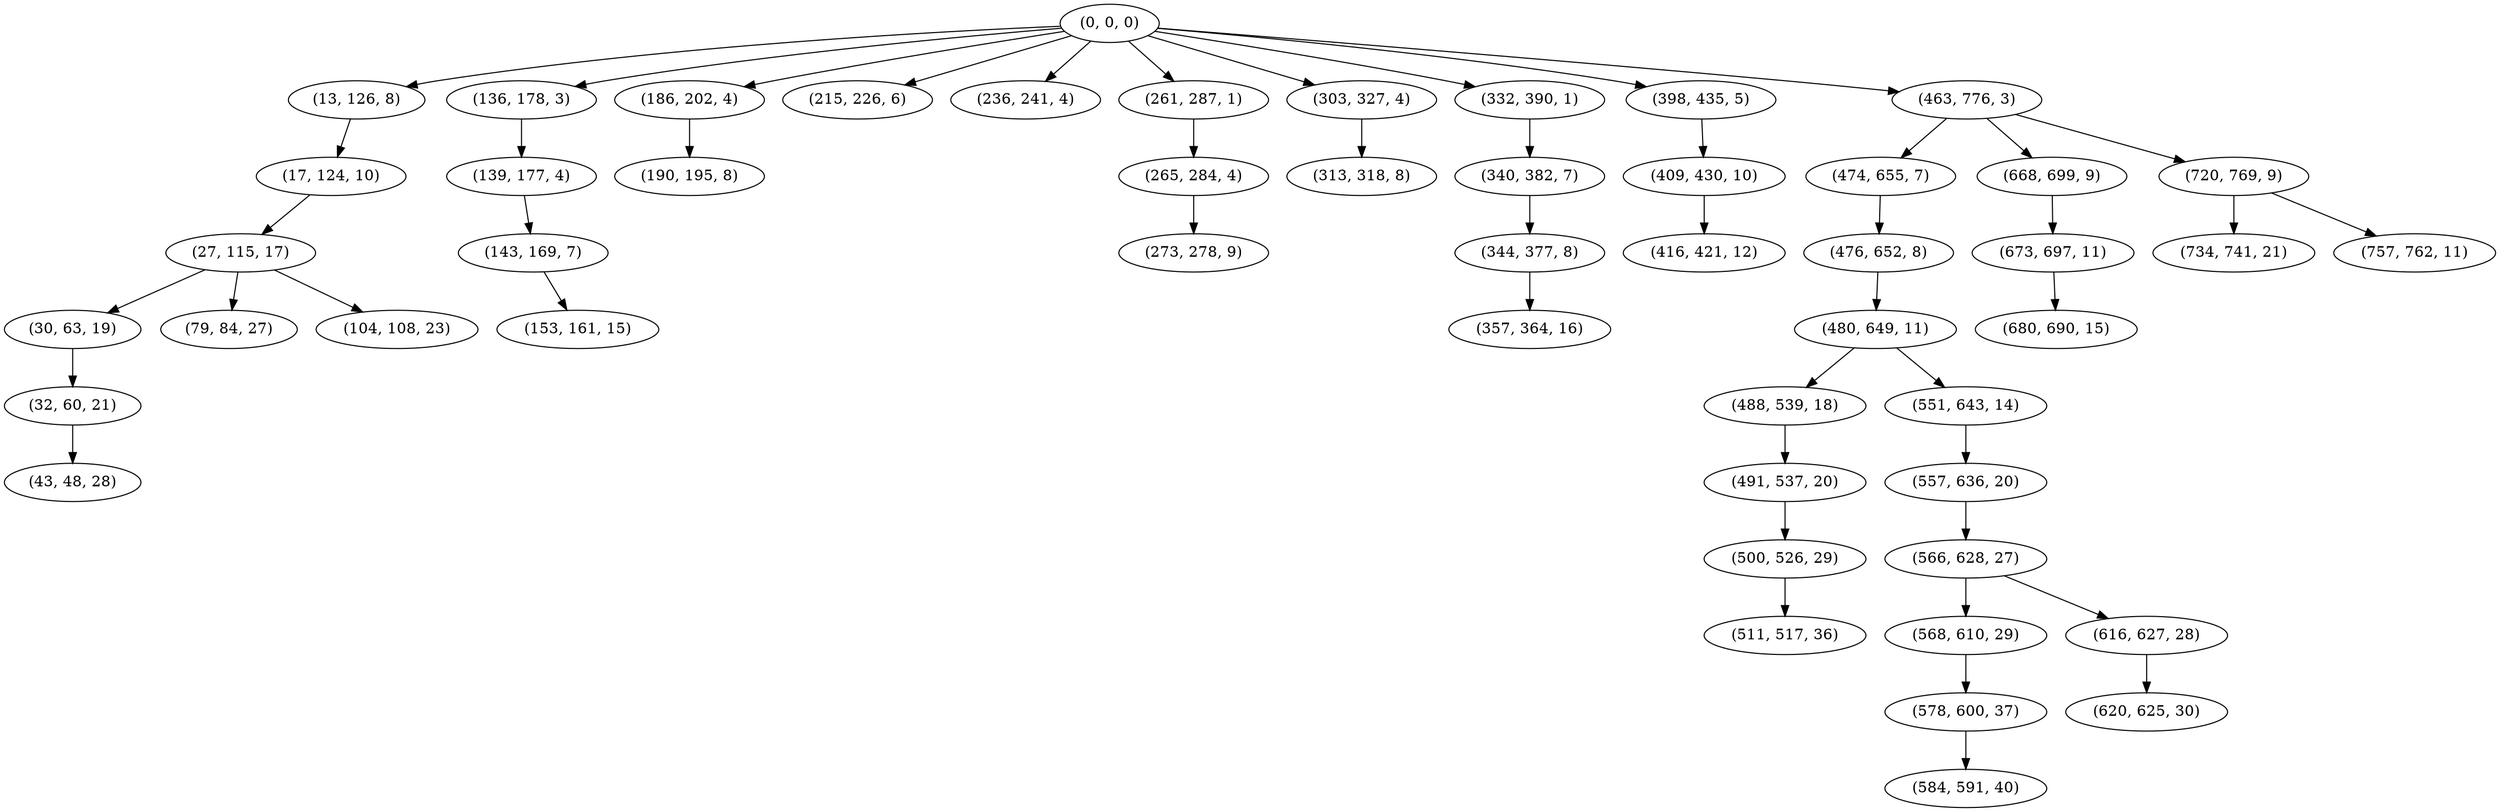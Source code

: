 digraph tree {
    "(0, 0, 0)";
    "(13, 126, 8)";
    "(17, 124, 10)";
    "(27, 115, 17)";
    "(30, 63, 19)";
    "(32, 60, 21)";
    "(43, 48, 28)";
    "(79, 84, 27)";
    "(104, 108, 23)";
    "(136, 178, 3)";
    "(139, 177, 4)";
    "(143, 169, 7)";
    "(153, 161, 15)";
    "(186, 202, 4)";
    "(190, 195, 8)";
    "(215, 226, 6)";
    "(236, 241, 4)";
    "(261, 287, 1)";
    "(265, 284, 4)";
    "(273, 278, 9)";
    "(303, 327, 4)";
    "(313, 318, 8)";
    "(332, 390, 1)";
    "(340, 382, 7)";
    "(344, 377, 8)";
    "(357, 364, 16)";
    "(398, 435, 5)";
    "(409, 430, 10)";
    "(416, 421, 12)";
    "(463, 776, 3)";
    "(474, 655, 7)";
    "(476, 652, 8)";
    "(480, 649, 11)";
    "(488, 539, 18)";
    "(491, 537, 20)";
    "(500, 526, 29)";
    "(511, 517, 36)";
    "(551, 643, 14)";
    "(557, 636, 20)";
    "(566, 628, 27)";
    "(568, 610, 29)";
    "(578, 600, 37)";
    "(584, 591, 40)";
    "(616, 627, 28)";
    "(620, 625, 30)";
    "(668, 699, 9)";
    "(673, 697, 11)";
    "(680, 690, 15)";
    "(720, 769, 9)";
    "(734, 741, 21)";
    "(757, 762, 11)";
    "(0, 0, 0)" -> "(13, 126, 8)";
    "(0, 0, 0)" -> "(136, 178, 3)";
    "(0, 0, 0)" -> "(186, 202, 4)";
    "(0, 0, 0)" -> "(215, 226, 6)";
    "(0, 0, 0)" -> "(236, 241, 4)";
    "(0, 0, 0)" -> "(261, 287, 1)";
    "(0, 0, 0)" -> "(303, 327, 4)";
    "(0, 0, 0)" -> "(332, 390, 1)";
    "(0, 0, 0)" -> "(398, 435, 5)";
    "(0, 0, 0)" -> "(463, 776, 3)";
    "(13, 126, 8)" -> "(17, 124, 10)";
    "(17, 124, 10)" -> "(27, 115, 17)";
    "(27, 115, 17)" -> "(30, 63, 19)";
    "(27, 115, 17)" -> "(79, 84, 27)";
    "(27, 115, 17)" -> "(104, 108, 23)";
    "(30, 63, 19)" -> "(32, 60, 21)";
    "(32, 60, 21)" -> "(43, 48, 28)";
    "(136, 178, 3)" -> "(139, 177, 4)";
    "(139, 177, 4)" -> "(143, 169, 7)";
    "(143, 169, 7)" -> "(153, 161, 15)";
    "(186, 202, 4)" -> "(190, 195, 8)";
    "(261, 287, 1)" -> "(265, 284, 4)";
    "(265, 284, 4)" -> "(273, 278, 9)";
    "(303, 327, 4)" -> "(313, 318, 8)";
    "(332, 390, 1)" -> "(340, 382, 7)";
    "(340, 382, 7)" -> "(344, 377, 8)";
    "(344, 377, 8)" -> "(357, 364, 16)";
    "(398, 435, 5)" -> "(409, 430, 10)";
    "(409, 430, 10)" -> "(416, 421, 12)";
    "(463, 776, 3)" -> "(474, 655, 7)";
    "(463, 776, 3)" -> "(668, 699, 9)";
    "(463, 776, 3)" -> "(720, 769, 9)";
    "(474, 655, 7)" -> "(476, 652, 8)";
    "(476, 652, 8)" -> "(480, 649, 11)";
    "(480, 649, 11)" -> "(488, 539, 18)";
    "(480, 649, 11)" -> "(551, 643, 14)";
    "(488, 539, 18)" -> "(491, 537, 20)";
    "(491, 537, 20)" -> "(500, 526, 29)";
    "(500, 526, 29)" -> "(511, 517, 36)";
    "(551, 643, 14)" -> "(557, 636, 20)";
    "(557, 636, 20)" -> "(566, 628, 27)";
    "(566, 628, 27)" -> "(568, 610, 29)";
    "(566, 628, 27)" -> "(616, 627, 28)";
    "(568, 610, 29)" -> "(578, 600, 37)";
    "(578, 600, 37)" -> "(584, 591, 40)";
    "(616, 627, 28)" -> "(620, 625, 30)";
    "(668, 699, 9)" -> "(673, 697, 11)";
    "(673, 697, 11)" -> "(680, 690, 15)";
    "(720, 769, 9)" -> "(734, 741, 21)";
    "(720, 769, 9)" -> "(757, 762, 11)";
}
